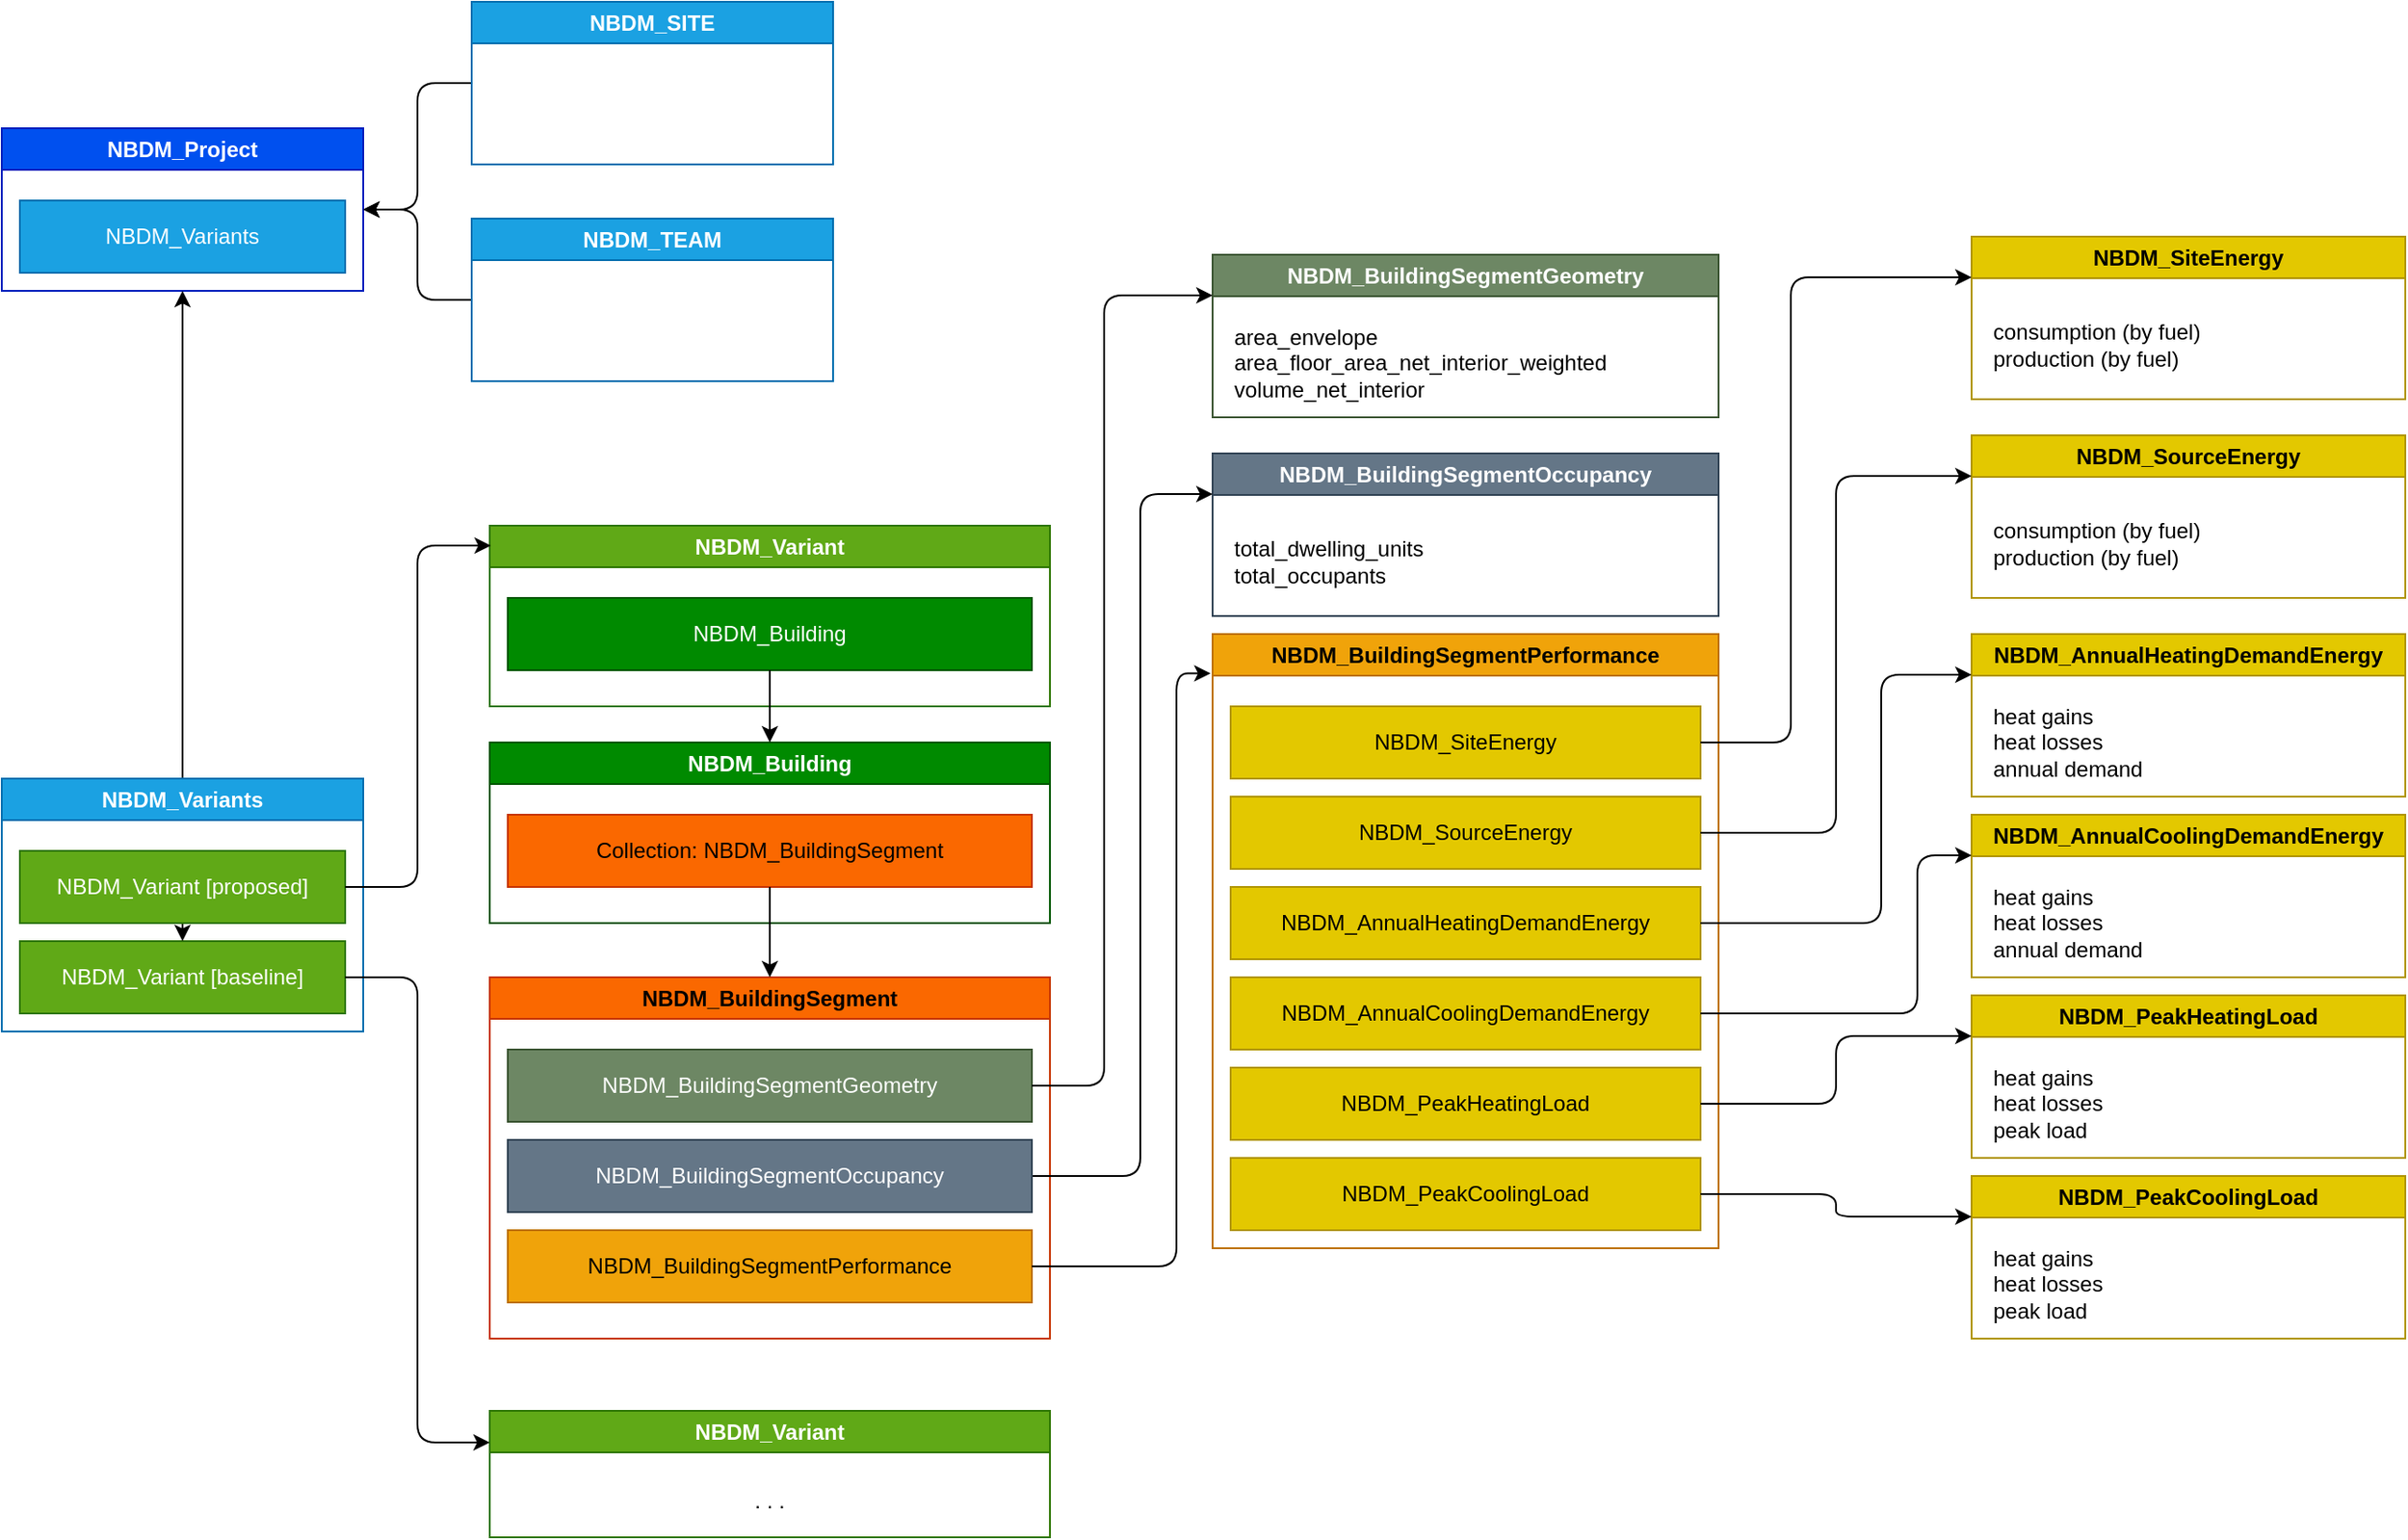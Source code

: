 <mxfile>
    <diagram id="vwsIQHmzCKzelbVq-6L1" name="Page-1">
        <mxGraphModel dx="642" dy="495" grid="1" gridSize="10" guides="1" tooltips="1" connect="1" arrows="1" fold="1" page="1" pageScale="1" pageWidth="850" pageHeight="1100" math="0" shadow="0">
            <root>
                <mxCell id="0"/>
                <mxCell id="1" parent="0"/>
                <mxCell id="2" value="NBDM_Project" style="swimlane;whiteSpace=wrap;html=1;fillColor=#0050ef;fontColor=#ffffff;strokeColor=#001DBC;" parent="1" vertex="1">
                    <mxGeometry x="110" y="80" width="200" height="90" as="geometry"/>
                </mxCell>
                <mxCell id="3" value="NBDM_Variants" style="rounded=0;whiteSpace=wrap;html=1;fillColor=#1ba1e2;fontColor=#ffffff;strokeColor=#006EAF;" parent="2" vertex="1">
                    <mxGeometry x="10" y="40" width="180" height="40" as="geometry"/>
                </mxCell>
                <mxCell id="73" style="edgeStyle=orthogonalEdgeStyle;html=1;entryX=0.5;entryY=1;entryDx=0;entryDy=0;" edge="1" parent="1" source="5" target="2">
                    <mxGeometry relative="1" as="geometry"/>
                </mxCell>
                <mxCell id="5" value="NBDM_Variants" style="swimlane;whiteSpace=wrap;html=1;fillColor=#1ba1e2;fontColor=#ffffff;strokeColor=#006EAF;" parent="1" vertex="1">
                    <mxGeometry x="110" y="440" width="200" height="140" as="geometry"/>
                </mxCell>
                <mxCell id="7" value="NBDM_Variant [baseline]" style="rounded=0;whiteSpace=wrap;html=1;fillColor=#60a917;fontColor=#ffffff;strokeColor=#2D7600;" parent="5" vertex="1">
                    <mxGeometry x="10" y="90" width="180" height="40" as="geometry"/>
                </mxCell>
                <mxCell id="66" style="edgeStyle=orthogonalEdgeStyle;html=1;exitX=0.5;exitY=1;exitDx=0;exitDy=0;entryX=0.5;entryY=0;entryDx=0;entryDy=0;" parent="5" source="6" target="7" edge="1">
                    <mxGeometry relative="1" as="geometry"/>
                </mxCell>
                <mxCell id="6" value="NBDM_Variant [proposed]" style="rounded=0;whiteSpace=wrap;html=1;fillColor=#60a917;fontColor=#ffffff;strokeColor=#2D7600;" parent="5" vertex="1">
                    <mxGeometry x="10" y="40" width="180" height="40" as="geometry"/>
                </mxCell>
                <mxCell id="9" value="NBDM_Variant" style="swimlane;whiteSpace=wrap;html=1;fillColor=#60a917;fontColor=#ffffff;strokeColor=#2D7600;" parent="1" vertex="1">
                    <mxGeometry x="380" y="300" width="310" height="100" as="geometry"/>
                </mxCell>
                <mxCell id="11" value="NBDM_Building" style="rounded=0;whiteSpace=wrap;html=1;fillColor=#008a00;fontColor=#ffffff;strokeColor=#005700;" parent="9" vertex="1">
                    <mxGeometry x="10" y="40" width="290" height="40" as="geometry"/>
                </mxCell>
                <mxCell id="12" style="edgeStyle=orthogonalEdgeStyle;html=1;entryX=0.002;entryY=0.11;entryDx=0;entryDy=0;entryPerimeter=0;" parent="1" source="6" target="9" edge="1">
                    <mxGeometry relative="1" as="geometry"/>
                </mxCell>
                <mxCell id="13" value="NBDM_BuildingSegment" style="swimlane;whiteSpace=wrap;html=1;fillColor=#fa6800;fontColor=#000000;strokeColor=#C73500;" parent="1" vertex="1">
                    <mxGeometry x="380" y="550" width="310" height="200" as="geometry"/>
                </mxCell>
                <mxCell id="14" value="NBDM_BuildingSegmentGeometry" style="rounded=0;whiteSpace=wrap;html=1;fillColor=#6d8764;fontColor=#ffffff;strokeColor=#3A5431;" parent="13" vertex="1">
                    <mxGeometry x="10" y="40" width="290" height="40" as="geometry"/>
                </mxCell>
                <mxCell id="59" value="NBDM_BuildingSegmentPerformance" style="rounded=0;whiteSpace=wrap;html=1;fillColor=#f0a30a;fontColor=#000000;strokeColor=#BD7000;" parent="13" vertex="1">
                    <mxGeometry x="10" y="140" width="290" height="40" as="geometry"/>
                </mxCell>
                <mxCell id="15" value="NBDM_Building" style="swimlane;whiteSpace=wrap;html=1;fillColor=#008a00;fontColor=#ffffff;strokeColor=#005700;" parent="1" vertex="1">
                    <mxGeometry x="380" y="420" width="310" height="100" as="geometry"/>
                </mxCell>
                <mxCell id="16" value="Collection: NBDM_BuildingSegment" style="rounded=0;whiteSpace=wrap;html=1;fillColor=#fa6800;fontColor=#000000;strokeColor=#C73500;" parent="15" vertex="1">
                    <mxGeometry x="10" y="40" width="290" height="40" as="geometry"/>
                </mxCell>
                <mxCell id="17" style="edgeStyle=orthogonalEdgeStyle;html=1;" parent="1" source="11" target="15" edge="1">
                    <mxGeometry relative="1" as="geometry"/>
                </mxCell>
                <mxCell id="18" style="edgeStyle=orthogonalEdgeStyle;html=1;entryX=0.5;entryY=0;entryDx=0;entryDy=0;" parent="1" source="16" target="13" edge="1">
                    <mxGeometry relative="1" as="geometry"/>
                </mxCell>
                <mxCell id="19" value="NBDM_BuildingSegmentGeometry" style="swimlane;whiteSpace=wrap;html=1;fillColor=#6d8764;fontColor=#ffffff;strokeColor=#3A5431;" parent="1" vertex="1">
                    <mxGeometry x="780" y="150" width="280" height="90" as="geometry"/>
                </mxCell>
                <mxCell id="25" value="area_envelope&lt;br&gt;area_floor_area_net_interior_weighted&lt;br&gt;volume_net_interior" style="text;html=1;align=left;verticalAlign=middle;resizable=0;points=[];autosize=1;strokeColor=none;fillColor=none;" parent="19" vertex="1">
                    <mxGeometry x="10" y="30" width="230" height="60" as="geometry"/>
                </mxCell>
                <mxCell id="21" value="NBDM_BuildingSegmentOccupancy" style="swimlane;whiteSpace=wrap;html=1;fillColor=#647687;fontColor=#ffffff;strokeColor=#314354;" parent="1" vertex="1">
                    <mxGeometry x="780" y="260" width="280" height="90" as="geometry"/>
                </mxCell>
                <mxCell id="26" value="total_dwelling_units&lt;br&gt;total_occupants" style="text;html=1;align=left;verticalAlign=middle;resizable=0;points=[];autosize=1;strokeColor=none;fillColor=none;" parent="21" vertex="1">
                    <mxGeometry x="10" y="40" width="130" height="40" as="geometry"/>
                </mxCell>
                <mxCell id="23" value="NBDM_BuildingSegmentPerformance" style="swimlane;whiteSpace=wrap;html=1;fillColor=#f0a30a;fontColor=#000000;strokeColor=#BD7000;" parent="1" vertex="1">
                    <mxGeometry x="780" y="360" width="280" height="340" as="geometry"/>
                </mxCell>
                <mxCell id="27" value="NBDM_SiteEnergy" style="rounded=0;whiteSpace=wrap;html=1;fillColor=#e3c800;fontColor=#000000;strokeColor=#B09500;" parent="23" vertex="1">
                    <mxGeometry x="10" y="40" width="260" height="40" as="geometry"/>
                </mxCell>
                <mxCell id="28" value="NBDM_SourceEnergy" style="rounded=0;whiteSpace=wrap;html=1;fillColor=#e3c800;fontColor=#000000;strokeColor=#B09500;" parent="23" vertex="1">
                    <mxGeometry x="10" y="90" width="260" height="40" as="geometry"/>
                </mxCell>
                <mxCell id="29" value="NBDM_AnnualHeatingDemandEnergy" style="rounded=0;whiteSpace=wrap;html=1;fillColor=#e3c800;fontColor=#000000;strokeColor=#B09500;" parent="23" vertex="1">
                    <mxGeometry x="10" y="140" width="260" height="40" as="geometry"/>
                </mxCell>
                <mxCell id="30" value="NBDM_AnnualCoolingDemandEnergy" style="rounded=0;whiteSpace=wrap;html=1;fillColor=#e3c800;fontColor=#000000;strokeColor=#B09500;" parent="23" vertex="1">
                    <mxGeometry x="10" y="190" width="260" height="40" as="geometry"/>
                </mxCell>
                <mxCell id="31" value="NBDM_PeakHeatingLoad" style="rounded=0;whiteSpace=wrap;html=1;fillColor=#e3c800;fontColor=#000000;strokeColor=#B09500;" parent="23" vertex="1">
                    <mxGeometry x="10" y="240" width="260" height="40" as="geometry"/>
                </mxCell>
                <mxCell id="32" value="NBDM_PeakCoolingLoad" style="rounded=0;whiteSpace=wrap;html=1;fillColor=#e3c800;fontColor=#000000;strokeColor=#B09500;" parent="23" vertex="1">
                    <mxGeometry x="10" y="290" width="260" height="40" as="geometry"/>
                </mxCell>
                <mxCell id="33" value="NBDM_SiteEnergy" style="swimlane;whiteSpace=wrap;html=1;fillColor=#e3c800;fontColor=#000000;strokeColor=#B09500;" parent="1" vertex="1">
                    <mxGeometry x="1200" y="140" width="240" height="90" as="geometry"/>
                </mxCell>
                <mxCell id="34" value="consumption (by fuel)&lt;br&gt;production (by fuel)" style="text;html=1;align=left;verticalAlign=middle;resizable=0;points=[];autosize=1;strokeColor=none;fillColor=none;" parent="33" vertex="1">
                    <mxGeometry x="10" y="40" width="140" height="40" as="geometry"/>
                </mxCell>
                <mxCell id="36" value="NBDM_SourceEnergy" style="swimlane;whiteSpace=wrap;html=1;fillColor=#e3c800;fontColor=#000000;strokeColor=#B09500;" parent="1" vertex="1">
                    <mxGeometry x="1200" y="250" width="240" height="90" as="geometry"/>
                </mxCell>
                <mxCell id="37" value="consumption (by fuel)&lt;br&gt;production (by fuel)" style="text;html=1;align=left;verticalAlign=middle;resizable=0;points=[];autosize=1;strokeColor=none;fillColor=none;" parent="36" vertex="1">
                    <mxGeometry x="10" y="40" width="140" height="40" as="geometry"/>
                </mxCell>
                <mxCell id="39" value="NBDM_AnnualHeatingDemandEnergy" style="swimlane;whiteSpace=wrap;html=1;fillColor=#e3c800;fontColor=#000000;strokeColor=#B09500;" parent="1" vertex="1">
                    <mxGeometry x="1200" y="360" width="240" height="90" as="geometry"/>
                </mxCell>
                <mxCell id="40" value="heat gains&lt;br&gt;heat losses&lt;br&gt;annual demand" style="text;html=1;align=left;verticalAlign=middle;resizable=0;points=[];autosize=1;strokeColor=none;fillColor=none;" parent="39" vertex="1">
                    <mxGeometry x="10" y="30" width="110" height="60" as="geometry"/>
                </mxCell>
                <mxCell id="42" value="NBDM_AnnualCoolingDemandEnergy" style="swimlane;whiteSpace=wrap;html=1;fillColor=#e3c800;fontColor=#000000;strokeColor=#B09500;" parent="1" vertex="1">
                    <mxGeometry x="1200" y="460" width="240" height="90" as="geometry"/>
                </mxCell>
                <mxCell id="43" value="heat gains&lt;br&gt;heat losses&lt;br&gt;annual demand" style="text;html=1;align=left;verticalAlign=middle;resizable=0;points=[];autosize=1;strokeColor=none;fillColor=none;" parent="42" vertex="1">
                    <mxGeometry x="10" y="30" width="110" height="60" as="geometry"/>
                </mxCell>
                <mxCell id="45" value="NBDM_PeakHeatingLoad" style="swimlane;whiteSpace=wrap;html=1;fillColor=#e3c800;fontColor=#000000;strokeColor=#B09500;" parent="1" vertex="1">
                    <mxGeometry x="1200" y="560" width="240" height="90" as="geometry"/>
                </mxCell>
                <mxCell id="46" value="heat gains&lt;br&gt;heat losses&lt;br&gt;peak load" style="text;html=1;align=left;verticalAlign=middle;resizable=0;points=[];autosize=1;strokeColor=none;fillColor=none;" parent="45" vertex="1">
                    <mxGeometry x="10" y="30" width="80" height="60" as="geometry"/>
                </mxCell>
                <mxCell id="48" value="NBDM_PeakCoolingLoad" style="swimlane;whiteSpace=wrap;html=1;fillColor=#e3c800;fontColor=#000000;strokeColor=#B09500;" parent="1" vertex="1">
                    <mxGeometry x="1200" y="660" width="240" height="90" as="geometry"/>
                </mxCell>
                <mxCell id="49" value="heat gains&lt;br&gt;heat losses&lt;br&gt;peak load" style="text;html=1;align=left;verticalAlign=middle;resizable=0;points=[];autosize=1;strokeColor=none;fillColor=none;" parent="48" vertex="1">
                    <mxGeometry x="10" y="30" width="80" height="60" as="geometry"/>
                </mxCell>
                <mxCell id="51" style="edgeStyle=orthogonalEdgeStyle;html=1;entryX=0;entryY=0.25;entryDx=0;entryDy=0;" parent="1" source="32" target="48" edge="1">
                    <mxGeometry relative="1" as="geometry"/>
                </mxCell>
                <mxCell id="52" style="edgeStyle=orthogonalEdgeStyle;html=1;entryX=0;entryY=0.25;entryDx=0;entryDy=0;" parent="1" source="31" target="45" edge="1">
                    <mxGeometry relative="1" as="geometry"/>
                </mxCell>
                <mxCell id="53" style="edgeStyle=orthogonalEdgeStyle;html=1;entryX=0;entryY=0.25;entryDx=0;entryDy=0;" parent="1" source="30" target="42" edge="1">
                    <mxGeometry relative="1" as="geometry">
                        <Array as="points">
                            <mxPoint x="1170" y="570"/>
                            <mxPoint x="1170" y="482"/>
                        </Array>
                    </mxGeometry>
                </mxCell>
                <mxCell id="54" style="edgeStyle=orthogonalEdgeStyle;html=1;entryX=0;entryY=0.25;entryDx=0;entryDy=0;" parent="1" source="29" target="39" edge="1">
                    <mxGeometry relative="1" as="geometry">
                        <Array as="points">
                            <mxPoint x="1150" y="520"/>
                            <mxPoint x="1150" y="382"/>
                        </Array>
                    </mxGeometry>
                </mxCell>
                <mxCell id="55" style="edgeStyle=orthogonalEdgeStyle;html=1;entryX=0;entryY=0.25;entryDx=0;entryDy=0;" parent="1" source="28" target="36" edge="1">
                    <mxGeometry relative="1" as="geometry"/>
                </mxCell>
                <mxCell id="56" style="edgeStyle=orthogonalEdgeStyle;html=1;entryX=0;entryY=0.25;entryDx=0;entryDy=0;" parent="1" source="27" target="33" edge="1">
                    <mxGeometry relative="1" as="geometry">
                        <Array as="points">
                            <mxPoint x="1100" y="420"/>
                            <mxPoint x="1100" y="162"/>
                        </Array>
                    </mxGeometry>
                </mxCell>
                <mxCell id="61" style="edgeStyle=orthogonalEdgeStyle;html=1;entryX=0;entryY=0.25;entryDx=0;entryDy=0;" parent="1" source="57" target="21" edge="1">
                    <mxGeometry relative="1" as="geometry">
                        <Array as="points">
                            <mxPoint x="740" y="660"/>
                            <mxPoint x="740" y="283"/>
                        </Array>
                    </mxGeometry>
                </mxCell>
                <mxCell id="57" value="NBDM_BuildingSegmentOccupancy" style="rounded=0;whiteSpace=wrap;html=1;fillColor=#647687;fontColor=#ffffff;strokeColor=#314354;" parent="1" vertex="1">
                    <mxGeometry x="390" y="640" width="290" height="40" as="geometry"/>
                </mxCell>
                <mxCell id="62" style="edgeStyle=orthogonalEdgeStyle;html=1;entryX=0;entryY=0.25;entryDx=0;entryDy=0;" parent="1" source="14" target="19" edge="1">
                    <mxGeometry relative="1" as="geometry">
                        <Array as="points">
                            <mxPoint x="720" y="610"/>
                            <mxPoint x="720" y="173"/>
                        </Array>
                    </mxGeometry>
                </mxCell>
                <mxCell id="63" style="edgeStyle=orthogonalEdgeStyle;html=1;entryX=-0.004;entryY=0.064;entryDx=0;entryDy=0;entryPerimeter=0;" parent="1" source="59" target="23" edge="1">
                    <mxGeometry relative="1" as="geometry">
                        <Array as="points">
                            <mxPoint x="760" y="710"/>
                            <mxPoint x="760" y="382"/>
                        </Array>
                    </mxGeometry>
                </mxCell>
                <mxCell id="64" value="NBDM_Variant" style="swimlane;whiteSpace=wrap;html=1;fillColor=#60a917;fontColor=#ffffff;strokeColor=#2D7600;" parent="1" vertex="1">
                    <mxGeometry x="380" y="790" width="310" height="70" as="geometry"/>
                </mxCell>
                <mxCell id="65" value=". . ." style="rounded=0;whiteSpace=wrap;html=1;fillColor=none;strokeColor=none;" parent="64" vertex="1">
                    <mxGeometry x="10" y="40" width="290" height="20" as="geometry"/>
                </mxCell>
                <mxCell id="67" style="edgeStyle=orthogonalEdgeStyle;html=1;entryX=0;entryY=0.25;entryDx=0;entryDy=0;" parent="1" source="7" target="64" edge="1">
                    <mxGeometry relative="1" as="geometry"/>
                </mxCell>
                <mxCell id="70" style="edgeStyle=orthogonalEdgeStyle;html=1;entryX=1;entryY=0.5;entryDx=0;entryDy=0;" edge="1" parent="1" source="68" target="2">
                    <mxGeometry relative="1" as="geometry"/>
                </mxCell>
                <mxCell id="68" value="NBDM_TEAM" style="swimlane;whiteSpace=wrap;html=1;fillColor=#1ba1e2;fontColor=#ffffff;strokeColor=#006EAF;startSize=23;" vertex="1" parent="1">
                    <mxGeometry x="370" y="130" width="200" height="90" as="geometry"/>
                </mxCell>
                <mxCell id="72" style="edgeStyle=orthogonalEdgeStyle;html=1;entryX=1;entryY=0.5;entryDx=0;entryDy=0;" edge="1" parent="1" source="71" target="2">
                    <mxGeometry relative="1" as="geometry"/>
                </mxCell>
                <mxCell id="71" value="NBDM_SITE" style="swimlane;whiteSpace=wrap;html=1;fillColor=#1ba1e2;fontColor=#ffffff;strokeColor=#006EAF;startSize=23;" vertex="1" parent="1">
                    <mxGeometry x="370" y="10" width="200" height="90" as="geometry"/>
                </mxCell>
            </root>
        </mxGraphModel>
    </diagram>
</mxfile>